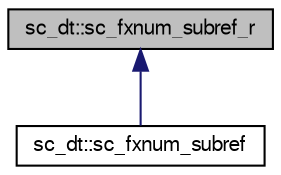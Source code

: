 digraph "sc_dt::sc_fxnum_subref_r"
{
  edge [fontname="FreeSans",fontsize="10",labelfontname="FreeSans",labelfontsize="10"];
  node [fontname="FreeSans",fontsize="10",shape=record];
  Node0 [label="sc_dt::sc_fxnum_subref_r",height=0.2,width=0.4,color="black", fillcolor="grey75", style="filled", fontcolor="black"];
  Node0 -> Node1 [dir="back",color="midnightblue",fontsize="10",style="solid",fontname="FreeSans"];
  Node1 [label="sc_dt::sc_fxnum_subref",height=0.2,width=0.4,color="black", fillcolor="white", style="filled",URL="$a01548.html"];
}
